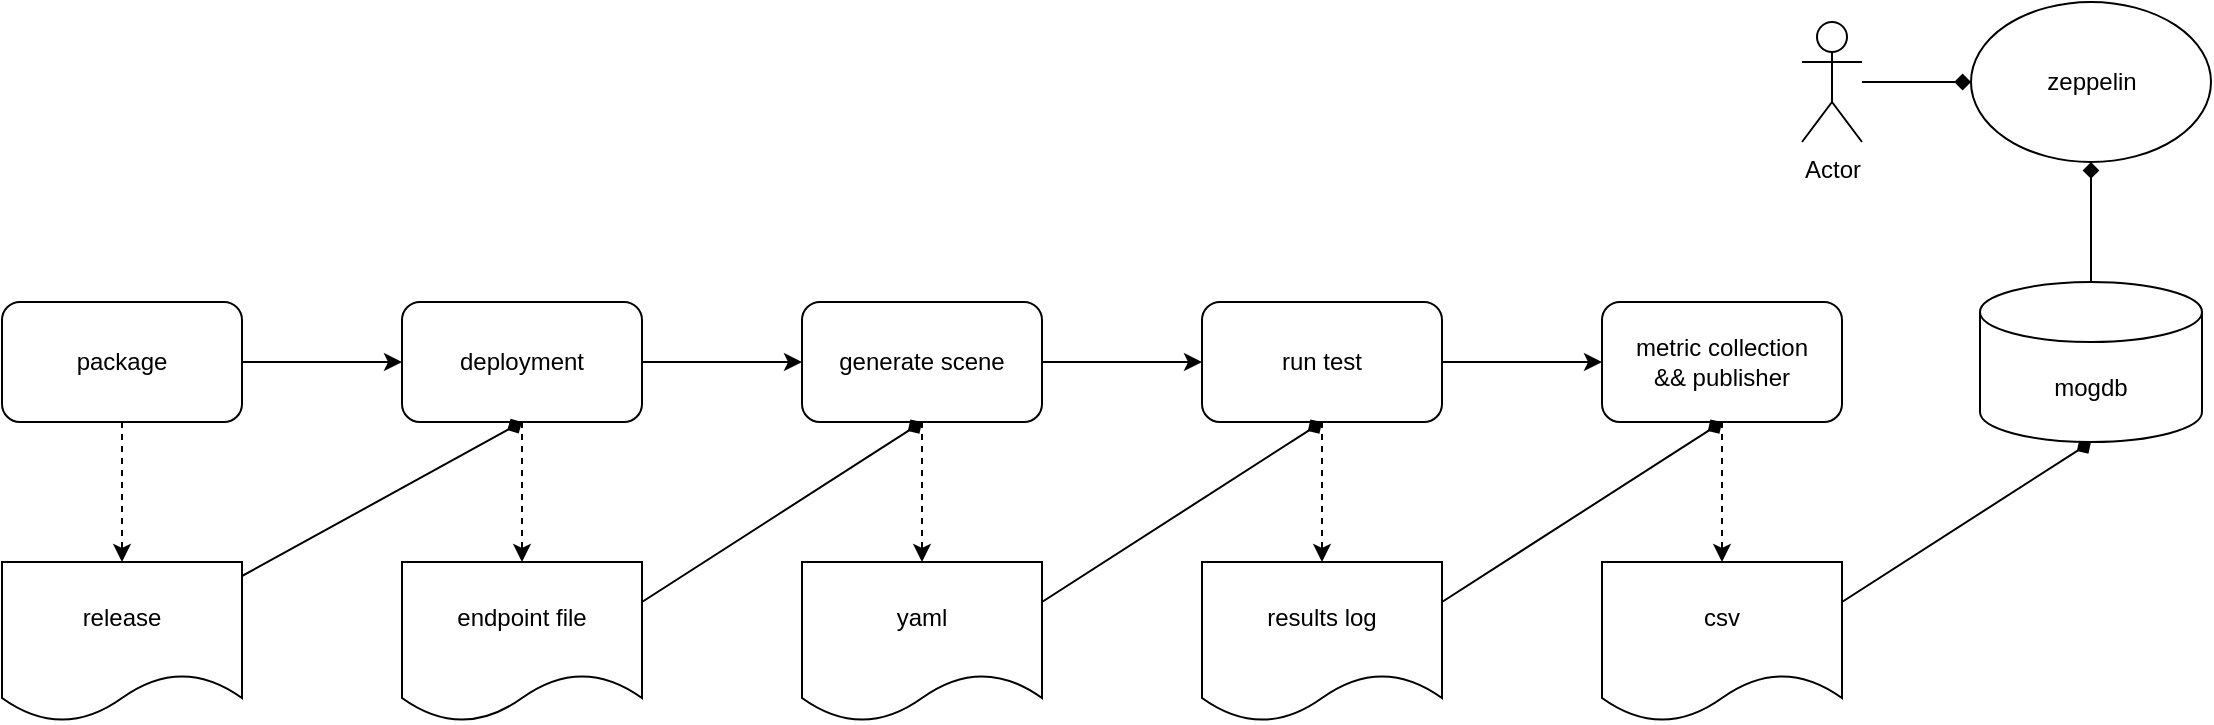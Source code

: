 <mxfile version="17.4.6" type="github">
  <diagram id="6a731a19-8d31-9384-78a2-239565b7b9f0" name="Page-1">
    <mxGraphModel dx="1186" dy="795" grid="1" gridSize="10" guides="1" tooltips="1" connect="1" arrows="1" fold="1" page="1" pageScale="1" pageWidth="1169" pageHeight="827" background="none" math="0" shadow="0">
      <root>
        <mxCell id="0" />
        <mxCell id="1" parent="0" />
        <mxCell id="GsqEaRnPZe5fFwHVZHBa-1791" value="" style="edgeStyle=none;rounded=0;orthogonalLoop=1;jettySize=auto;html=1;" edge="1" parent="1" source="GsqEaRnPZe5fFwHVZHBa-1788" target="GsqEaRnPZe5fFwHVZHBa-1790">
          <mxGeometry relative="1" as="geometry" />
        </mxCell>
        <mxCell id="GsqEaRnPZe5fFwHVZHBa-1799" value="" style="edgeStyle=none;rounded=0;orthogonalLoop=1;jettySize=auto;html=1;dashed=1;" edge="1" parent="1" source="GsqEaRnPZe5fFwHVZHBa-1788" target="GsqEaRnPZe5fFwHVZHBa-1800">
          <mxGeometry relative="1" as="geometry">
            <mxPoint x="240" y="440" as="targetPoint" />
          </mxGeometry>
        </mxCell>
        <mxCell id="GsqEaRnPZe5fFwHVZHBa-1788" value="package" style="rounded=1;whiteSpace=wrap;html=1;" vertex="1" parent="1">
          <mxGeometry x="180" y="300" width="120" height="60" as="geometry" />
        </mxCell>
        <mxCell id="GsqEaRnPZe5fFwHVZHBa-1793" value="" style="edgeStyle=none;rounded=0;orthogonalLoop=1;jettySize=auto;html=1;" edge="1" parent="1" source="GsqEaRnPZe5fFwHVZHBa-1790" target="GsqEaRnPZe5fFwHVZHBa-1792">
          <mxGeometry relative="1" as="geometry" />
        </mxCell>
        <mxCell id="GsqEaRnPZe5fFwHVZHBa-1802" value="" style="edgeStyle=none;rounded=0;orthogonalLoop=1;jettySize=auto;html=1;dashed=1;" edge="1" parent="1" source="GsqEaRnPZe5fFwHVZHBa-1790" target="GsqEaRnPZe5fFwHVZHBa-1801">
          <mxGeometry relative="1" as="geometry" />
        </mxCell>
        <mxCell id="GsqEaRnPZe5fFwHVZHBa-1790" value="deployment" style="whiteSpace=wrap;html=1;rounded=1;" vertex="1" parent="1">
          <mxGeometry x="380" y="300" width="120" height="60" as="geometry" />
        </mxCell>
        <mxCell id="GsqEaRnPZe5fFwHVZHBa-1795" value="" style="edgeStyle=none;rounded=0;orthogonalLoop=1;jettySize=auto;html=1;" edge="1" parent="1" source="GsqEaRnPZe5fFwHVZHBa-1792" target="GsqEaRnPZe5fFwHVZHBa-1794">
          <mxGeometry relative="1" as="geometry" />
        </mxCell>
        <mxCell id="GsqEaRnPZe5fFwHVZHBa-1804" value="" style="edgeStyle=none;rounded=0;orthogonalLoop=1;jettySize=auto;html=1;dashed=1;" edge="1" parent="1" source="GsqEaRnPZe5fFwHVZHBa-1792" target="GsqEaRnPZe5fFwHVZHBa-1803">
          <mxGeometry relative="1" as="geometry" />
        </mxCell>
        <mxCell id="GsqEaRnPZe5fFwHVZHBa-1792" value="generate scene" style="whiteSpace=wrap;html=1;rounded=1;" vertex="1" parent="1">
          <mxGeometry x="580" y="300" width="120" height="60" as="geometry" />
        </mxCell>
        <mxCell id="GsqEaRnPZe5fFwHVZHBa-1797" value="" style="edgeStyle=none;rounded=0;orthogonalLoop=1;jettySize=auto;html=1;" edge="1" parent="1" source="GsqEaRnPZe5fFwHVZHBa-1794" target="GsqEaRnPZe5fFwHVZHBa-1796">
          <mxGeometry relative="1" as="geometry" />
        </mxCell>
        <mxCell id="GsqEaRnPZe5fFwHVZHBa-1806" value="" style="edgeStyle=none;rounded=0;orthogonalLoop=1;jettySize=auto;html=1;dashed=1;" edge="1" parent="1" source="GsqEaRnPZe5fFwHVZHBa-1794" target="GsqEaRnPZe5fFwHVZHBa-1805">
          <mxGeometry relative="1" as="geometry" />
        </mxCell>
        <mxCell id="GsqEaRnPZe5fFwHVZHBa-1794" value="run test" style="whiteSpace=wrap;html=1;rounded=1;" vertex="1" parent="1">
          <mxGeometry x="780" y="300" width="120" height="60" as="geometry" />
        </mxCell>
        <mxCell id="GsqEaRnPZe5fFwHVZHBa-1812" value="" style="edgeStyle=none;rounded=0;orthogonalLoop=1;jettySize=auto;html=1;startArrow=none;startFill=0;endArrow=classic;endFill=1;dashed=1;" edge="1" parent="1" source="GsqEaRnPZe5fFwHVZHBa-1796" target="GsqEaRnPZe5fFwHVZHBa-1811">
          <mxGeometry relative="1" as="geometry" />
        </mxCell>
        <mxCell id="GsqEaRnPZe5fFwHVZHBa-1796" value="metric collection&lt;br&gt;&amp;amp;&amp;amp; publisher" style="whiteSpace=wrap;html=1;rounded=1;" vertex="1" parent="1">
          <mxGeometry x="980" y="300" width="120" height="60" as="geometry" />
        </mxCell>
        <mxCell id="GsqEaRnPZe5fFwHVZHBa-1807" style="edgeStyle=none;rounded=0;orthogonalLoop=1;jettySize=auto;html=1;entryX=0.5;entryY=1;entryDx=0;entryDy=0;startArrow=none;startFill=0;endArrow=diamond;endFill=1;" edge="1" parent="1" source="GsqEaRnPZe5fFwHVZHBa-1800" target="GsqEaRnPZe5fFwHVZHBa-1790">
          <mxGeometry relative="1" as="geometry" />
        </mxCell>
        <mxCell id="GsqEaRnPZe5fFwHVZHBa-1800" value="release" style="shape=document;whiteSpace=wrap;html=1;boundedLbl=1;gradientColor=none;" vertex="1" parent="1">
          <mxGeometry x="180" y="430" width="120" height="80" as="geometry" />
        </mxCell>
        <mxCell id="GsqEaRnPZe5fFwHVZHBa-1808" style="edgeStyle=none;rounded=0;orthogonalLoop=1;jettySize=auto;html=1;exitX=1;exitY=0.25;exitDx=0;exitDy=0;entryX=0.5;entryY=1;entryDx=0;entryDy=0;startArrow=none;startFill=0;endArrow=diamond;endFill=1;" edge="1" parent="1" source="GsqEaRnPZe5fFwHVZHBa-1801" target="GsqEaRnPZe5fFwHVZHBa-1792">
          <mxGeometry relative="1" as="geometry" />
        </mxCell>
        <mxCell id="GsqEaRnPZe5fFwHVZHBa-1801" value="endpoint file" style="shape=document;whiteSpace=wrap;html=1;boundedLbl=1;rounded=1;" vertex="1" parent="1">
          <mxGeometry x="380" y="430" width="120" height="80" as="geometry" />
        </mxCell>
        <mxCell id="GsqEaRnPZe5fFwHVZHBa-1809" style="edgeStyle=none;rounded=0;orthogonalLoop=1;jettySize=auto;html=1;exitX=1;exitY=0.25;exitDx=0;exitDy=0;entryX=0.5;entryY=1;entryDx=0;entryDy=0;startArrow=none;startFill=0;endArrow=diamond;endFill=1;" edge="1" parent="1" source="GsqEaRnPZe5fFwHVZHBa-1803" target="GsqEaRnPZe5fFwHVZHBa-1794">
          <mxGeometry relative="1" as="geometry" />
        </mxCell>
        <mxCell id="GsqEaRnPZe5fFwHVZHBa-1803" value="yaml" style="shape=document;whiteSpace=wrap;html=1;boundedLbl=1;rounded=1;" vertex="1" parent="1">
          <mxGeometry x="580" y="430" width="120" height="80" as="geometry" />
        </mxCell>
        <mxCell id="GsqEaRnPZe5fFwHVZHBa-1810" style="edgeStyle=none;rounded=0;orthogonalLoop=1;jettySize=auto;html=1;exitX=1;exitY=0.25;exitDx=0;exitDy=0;entryX=0.5;entryY=1;entryDx=0;entryDy=0;startArrow=none;startFill=0;endArrow=diamond;endFill=1;" edge="1" parent="1" source="GsqEaRnPZe5fFwHVZHBa-1805" target="GsqEaRnPZe5fFwHVZHBa-1796">
          <mxGeometry relative="1" as="geometry" />
        </mxCell>
        <mxCell id="GsqEaRnPZe5fFwHVZHBa-1805" value="results log" style="shape=document;whiteSpace=wrap;html=1;boundedLbl=1;rounded=1;" vertex="1" parent="1">
          <mxGeometry x="780" y="430" width="120" height="80" as="geometry" />
        </mxCell>
        <mxCell id="GsqEaRnPZe5fFwHVZHBa-1815" style="edgeStyle=none;rounded=0;orthogonalLoop=1;jettySize=auto;html=1;exitX=1;exitY=0.25;exitDx=0;exitDy=0;entryX=0.5;entryY=1;entryDx=0;entryDy=0;entryPerimeter=0;startArrow=none;startFill=0;endArrow=diamond;endFill=1;" edge="1" parent="1" source="GsqEaRnPZe5fFwHVZHBa-1811" target="GsqEaRnPZe5fFwHVZHBa-1813">
          <mxGeometry relative="1" as="geometry" />
        </mxCell>
        <mxCell id="GsqEaRnPZe5fFwHVZHBa-1811" value="csv" style="shape=document;whiteSpace=wrap;html=1;boundedLbl=1;rounded=1;" vertex="1" parent="1">
          <mxGeometry x="980" y="430" width="120" height="80" as="geometry" />
        </mxCell>
        <mxCell id="GsqEaRnPZe5fFwHVZHBa-1817" value="" style="edgeStyle=none;rounded=0;orthogonalLoop=1;jettySize=auto;html=1;startArrow=none;startFill=0;endArrow=diamond;endFill=1;" edge="1" parent="1" source="GsqEaRnPZe5fFwHVZHBa-1813" target="GsqEaRnPZe5fFwHVZHBa-1816">
          <mxGeometry relative="1" as="geometry" />
        </mxCell>
        <mxCell id="GsqEaRnPZe5fFwHVZHBa-1813" value="mogdb" style="shape=cylinder3;whiteSpace=wrap;html=1;boundedLbl=1;backgroundOutline=1;size=15;gradientColor=none;" vertex="1" parent="1">
          <mxGeometry x="1169" y="290" width="111" height="80" as="geometry" />
        </mxCell>
        <mxCell id="GsqEaRnPZe5fFwHVZHBa-1816" value="zeppelin" style="ellipse;whiteSpace=wrap;html=1;gradientColor=none;" vertex="1" parent="1">
          <mxGeometry x="1164.5" y="150" width="120" height="80" as="geometry" />
        </mxCell>
        <mxCell id="GsqEaRnPZe5fFwHVZHBa-1819" value="" style="edgeStyle=none;rounded=0;orthogonalLoop=1;jettySize=auto;html=1;startArrow=none;startFill=0;endArrow=diamond;endFill=1;" edge="1" parent="1" source="GsqEaRnPZe5fFwHVZHBa-1818" target="GsqEaRnPZe5fFwHVZHBa-1816">
          <mxGeometry relative="1" as="geometry" />
        </mxCell>
        <mxCell id="GsqEaRnPZe5fFwHVZHBa-1818" value="Actor" style="shape=umlActor;verticalLabelPosition=bottom;verticalAlign=top;html=1;outlineConnect=0;gradientColor=none;" vertex="1" parent="1">
          <mxGeometry x="1080" y="160" width="30" height="60" as="geometry" />
        </mxCell>
      </root>
    </mxGraphModel>
  </diagram>
</mxfile>
